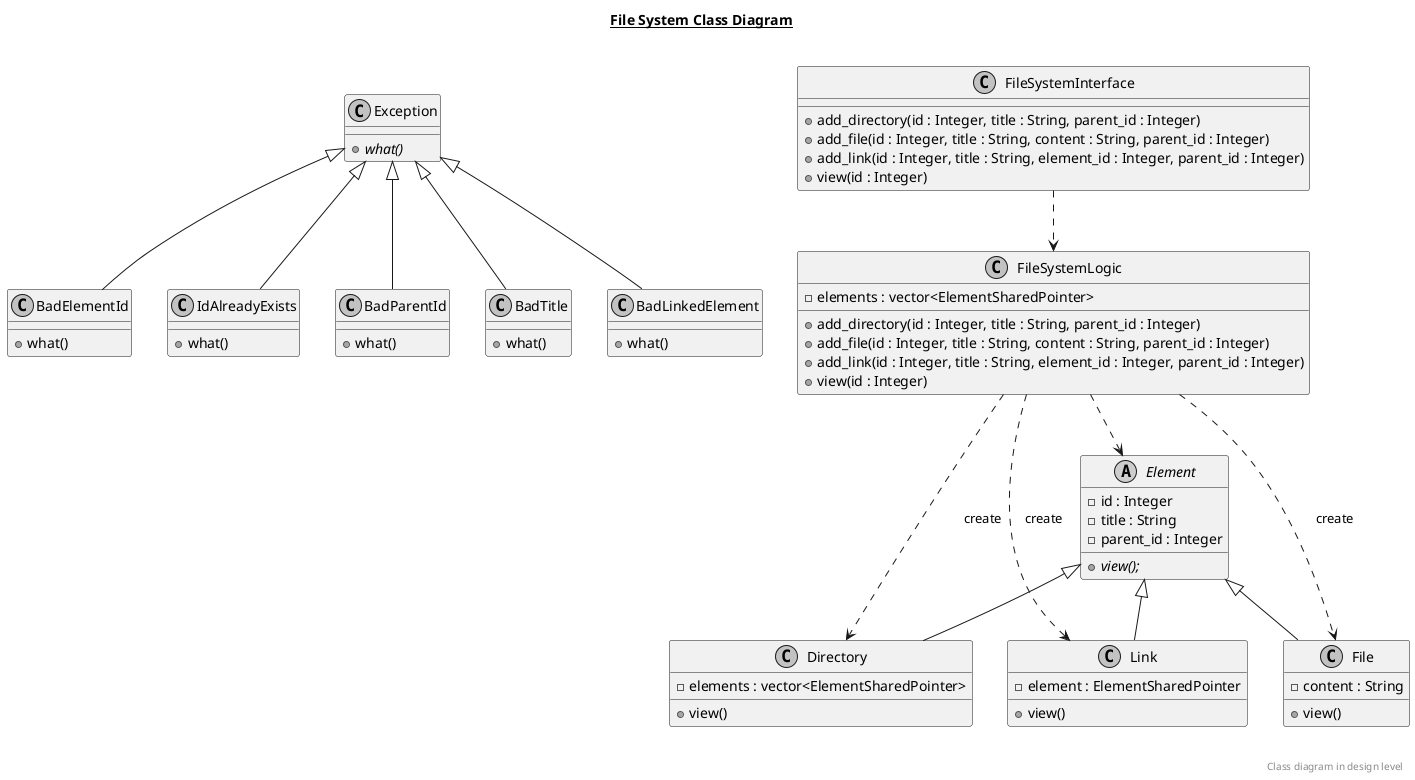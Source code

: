 @startuml

skinparam Monochrome true

title __File System Class Diagram__\n


class FileSystemInterface {
    + add_directory(id : Integer, title : String, parent_id : Integer)
    + add_file(id : Integer, title : String, content : String, parent_id : Integer)
    + add_link(id : Integer, title : String, element_id : Integer, parent_id : Integer)
    + view(id : Integer)
}

class FileSystemLogic {
    - elements : vector<ElementSharedPointer>
    + add_directory(id : Integer, title : String, parent_id : Integer)
    + add_file(id : Integer, title : String, content : String, parent_id : Integer)
    + add_link(id : Integer, title : String, element_id : Integer, parent_id : Integer)
    + view(id : Integer)
}

abstract class Element {
    - id : Integer
    - title : String
    - parent_id : Integer
    {abstract} + view();
}

class Directory {
    - elements : vector<ElementSharedPointer>
    + view()
}

class File {
    - content : String
    + view()
}

class Link {
    - element : ElementSharedPointer
    + view()
}

class Exception {
    {abstract} + what()
}

class BadElementId {
    + what()
}

class IdAlreadyExists {
    + what()
}

class BadParentId {
    + what()
}

class BadTitle {
    + what()
}

class BadLinkedElement {
    + what()
}

FileSystemInterface ..> FileSystemLogic
FileSystemLogic ..> Element
FileSystemLogic ..> Directory: create
FileSystemLogic ..> File: create
FileSystemLogic ..> Link: create

Directory -up-|> Element
File -up-|> Element
Link -up-|> Element

BadElementId -up-|> Exception
IdAlreadyExists -up-|> Exception
BadParentId -up-|> Exception
BadTitle -up-|> Exception
BadLinkedElement -up-|> Exception

right footer


    Class diagram in design level
endfooter

@enduml